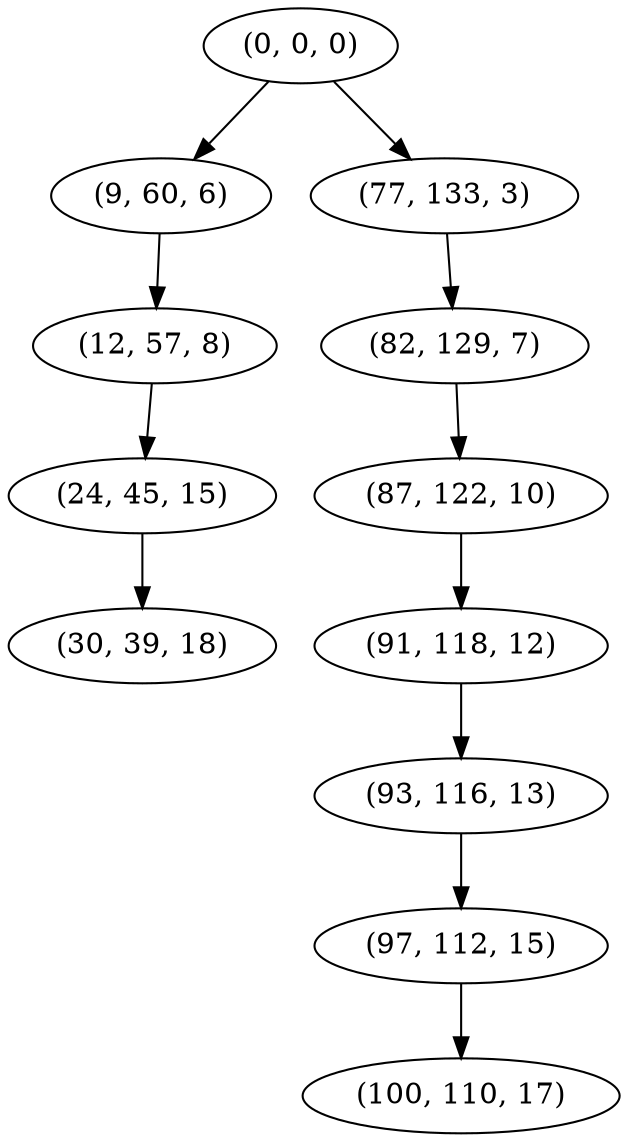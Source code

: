 digraph tree {
    "(0, 0, 0)";
    "(9, 60, 6)";
    "(12, 57, 8)";
    "(24, 45, 15)";
    "(30, 39, 18)";
    "(77, 133, 3)";
    "(82, 129, 7)";
    "(87, 122, 10)";
    "(91, 118, 12)";
    "(93, 116, 13)";
    "(97, 112, 15)";
    "(100, 110, 17)";
    "(0, 0, 0)" -> "(9, 60, 6)";
    "(0, 0, 0)" -> "(77, 133, 3)";
    "(9, 60, 6)" -> "(12, 57, 8)";
    "(12, 57, 8)" -> "(24, 45, 15)";
    "(24, 45, 15)" -> "(30, 39, 18)";
    "(77, 133, 3)" -> "(82, 129, 7)";
    "(82, 129, 7)" -> "(87, 122, 10)";
    "(87, 122, 10)" -> "(91, 118, 12)";
    "(91, 118, 12)" -> "(93, 116, 13)";
    "(93, 116, 13)" -> "(97, 112, 15)";
    "(97, 112, 15)" -> "(100, 110, 17)";
}

